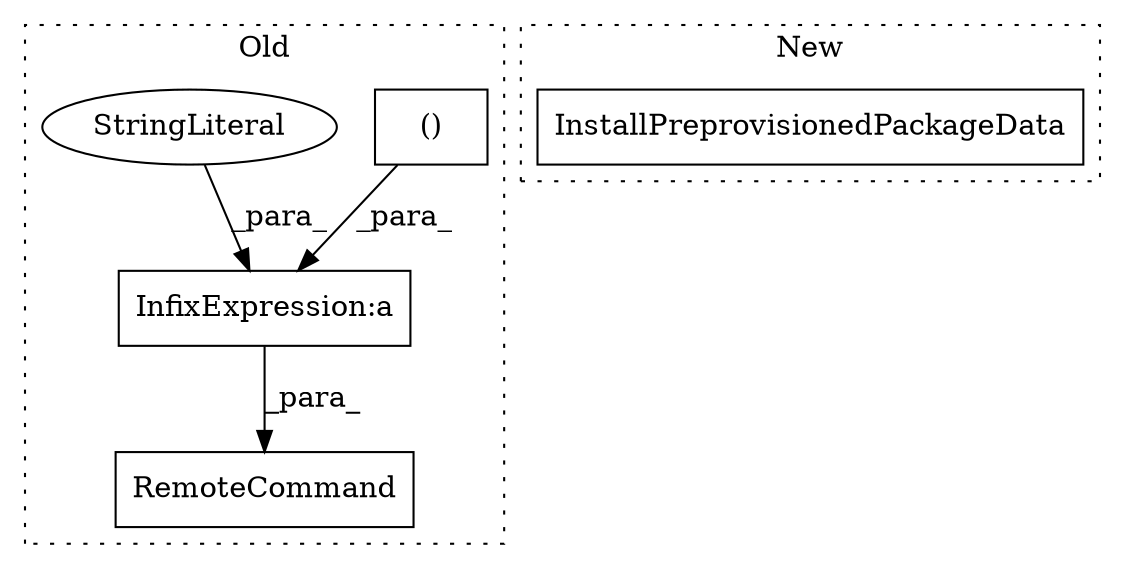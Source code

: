 digraph G {
subgraph cluster0 {
1 [label="()" a="106" s="1459" l="36" shape="box"];
3 [label="InfixExpression:a" a="27" s="1451" l="8" shape="box"];
4 [label="RemoteCommand" a="32" s="1419,1495" l="14,2" shape="box"];
5 [label="StringLiteral" a="45" s="1433" l="18" shape="ellipse"];
label = "Old";
style="dotted";
}
subgraph cluster1 {
2 [label="InstallPreprovisionedPackageData" a="32" s="1819,1896" l="33,1" shape="box"];
label = "New";
style="dotted";
}
1 -> 3 [label="_para_"];
3 -> 4 [label="_para_"];
5 -> 3 [label="_para_"];
}